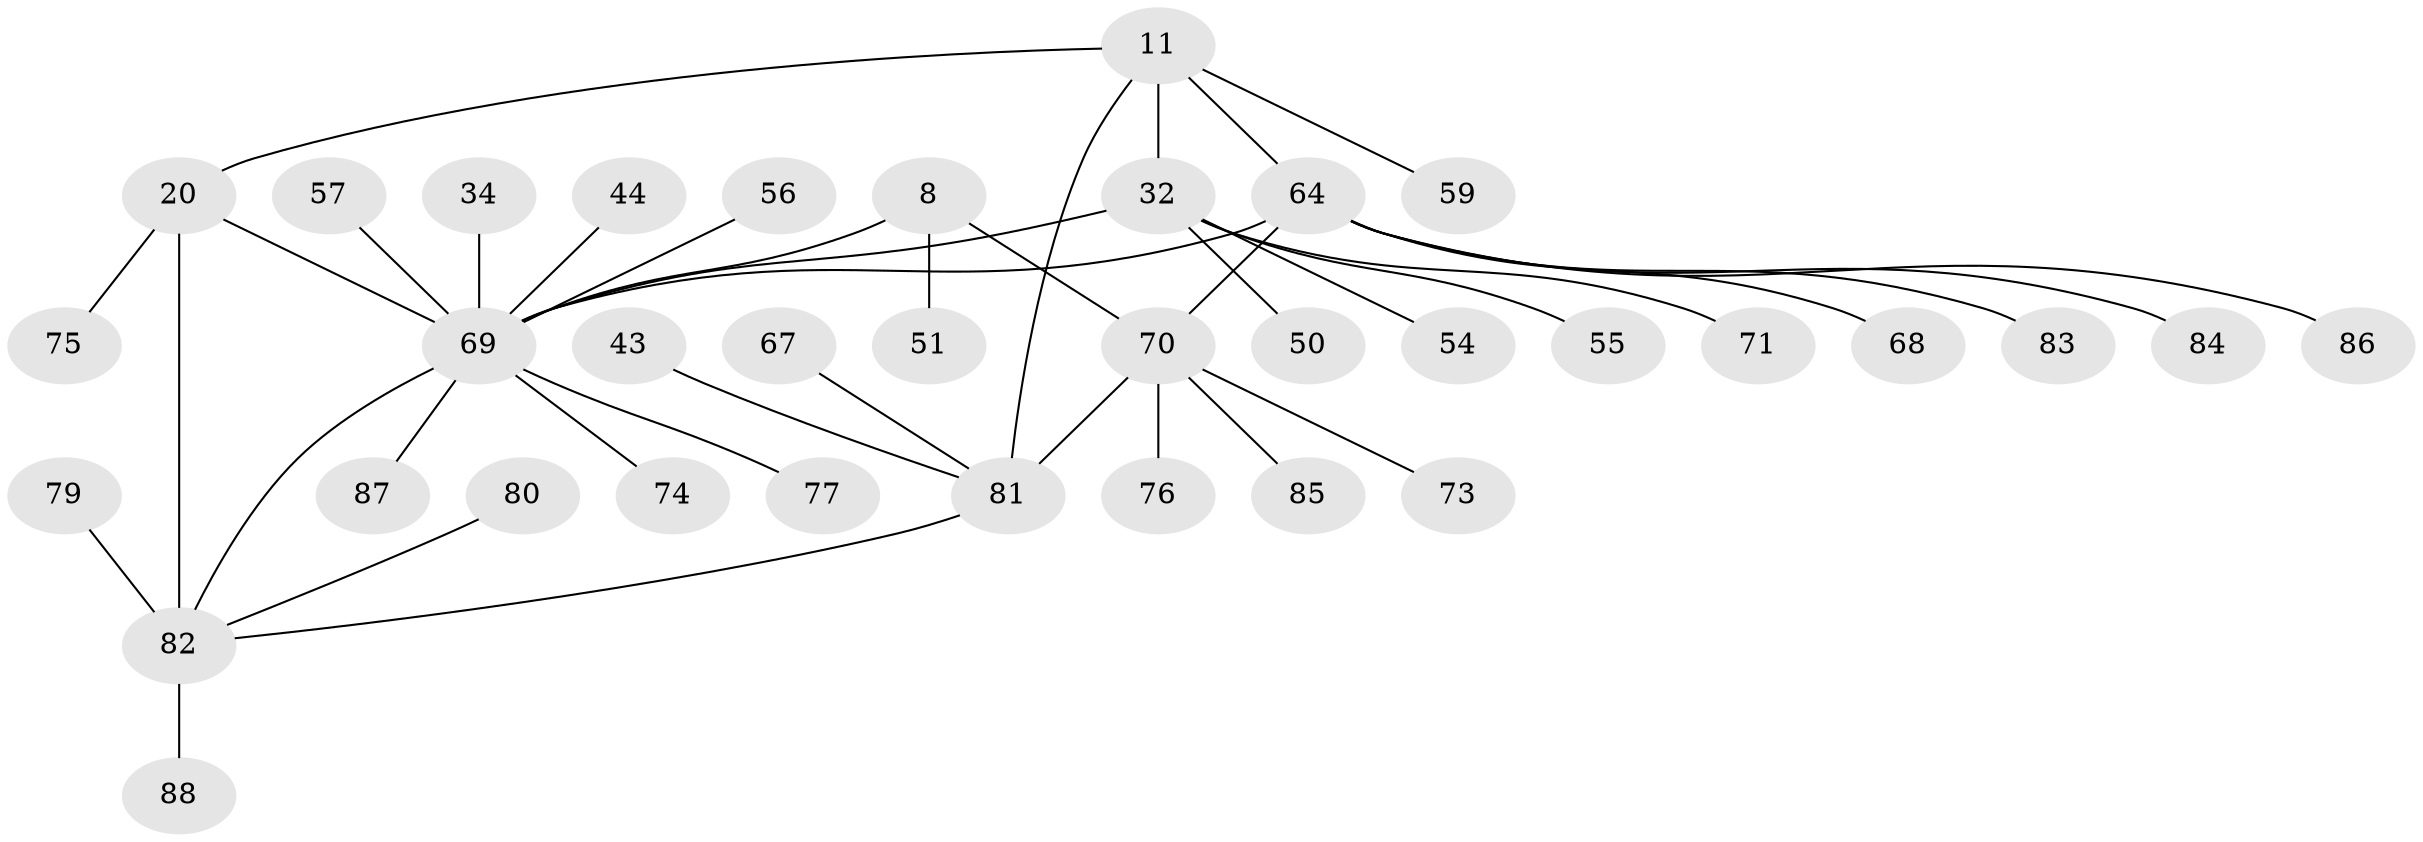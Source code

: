 // original degree distribution, {8: 0.03409090909090909, 9: 0.03409090909090909, 4: 0.03409090909090909, 6: 0.011363636363636364, 5: 0.03409090909090909, 7: 0.03409090909090909, 10: 0.03409090909090909, 3: 0.06818181818181818, 1: 0.6022727272727273, 2: 0.11363636363636363}
// Generated by graph-tools (version 1.1) at 2025/57/03/04/25 21:57:18]
// undirected, 35 vertices, 40 edges
graph export_dot {
graph [start="1"]
  node [color=gray90,style=filled];
  8 [super="+6"];
  11 [super="+9"];
  20 [super="+17"];
  32 [super="+12+31"];
  34;
  43;
  44;
  50;
  51;
  54;
  55;
  56 [super="+33"];
  57;
  59;
  64 [super="+3+21+22+42+60"];
  67;
  68;
  69 [super="+63+7+4"];
  70 [super="+15+23+36+37+39+48+53+58+61"];
  71;
  73;
  74 [super="+66"];
  75;
  76;
  77 [super="+52"];
  79;
  80 [super="+72"];
  81 [super="+16"];
  82 [super="+65+25+29+30+40+41+46"];
  83;
  84;
  85 [super="+49"];
  86 [super="+78"];
  87;
  88;
  8 -- 51;
  8 -- 70;
  8 -- 69 [weight=5];
  11 -- 59;
  11 -- 20;
  11 -- 64;
  11 -- 32 [weight=4];
  11 -- 81;
  20 -- 75;
  20 -- 69 [weight=2];
  20 -- 82 [weight=4];
  32 -- 69 [weight=2];
  32 -- 71;
  32 -- 50;
  32 -- 54;
  32 -- 55;
  34 -- 69;
  43 -- 81;
  44 -- 69;
  56 -- 69;
  57 -- 69;
  64 -- 68;
  64 -- 69 [weight=4];
  64 -- 70 [weight=2];
  64 -- 83;
  64 -- 84;
  64 -- 86;
  67 -- 81;
  69 -- 77;
  69 -- 87;
  69 -- 82 [weight=2];
  69 -- 74;
  70 -- 73;
  70 -- 76;
  70 -- 85;
  70 -- 81 [weight=4];
  79 -- 82;
  80 -- 82;
  81 -- 82;
  82 -- 88;
}
